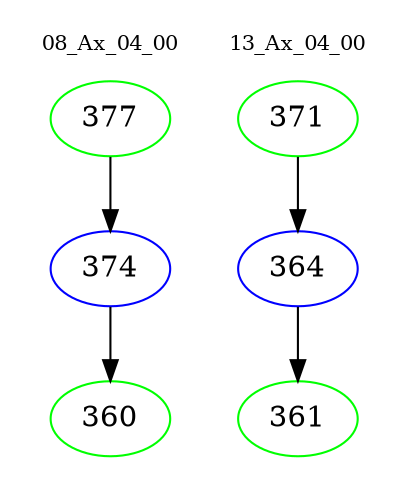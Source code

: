 digraph{
subgraph cluster_0 {
color = white
label = "08_Ax_04_00";
fontsize=10;
T0_377 [label="377", color="green"]
T0_377 -> T0_374 [color="black"]
T0_374 [label="374", color="blue"]
T0_374 -> T0_360 [color="black"]
T0_360 [label="360", color="green"]
}
subgraph cluster_1 {
color = white
label = "13_Ax_04_00";
fontsize=10;
T1_371 [label="371", color="green"]
T1_371 -> T1_364 [color="black"]
T1_364 [label="364", color="blue"]
T1_364 -> T1_361 [color="black"]
T1_361 [label="361", color="green"]
}
}

